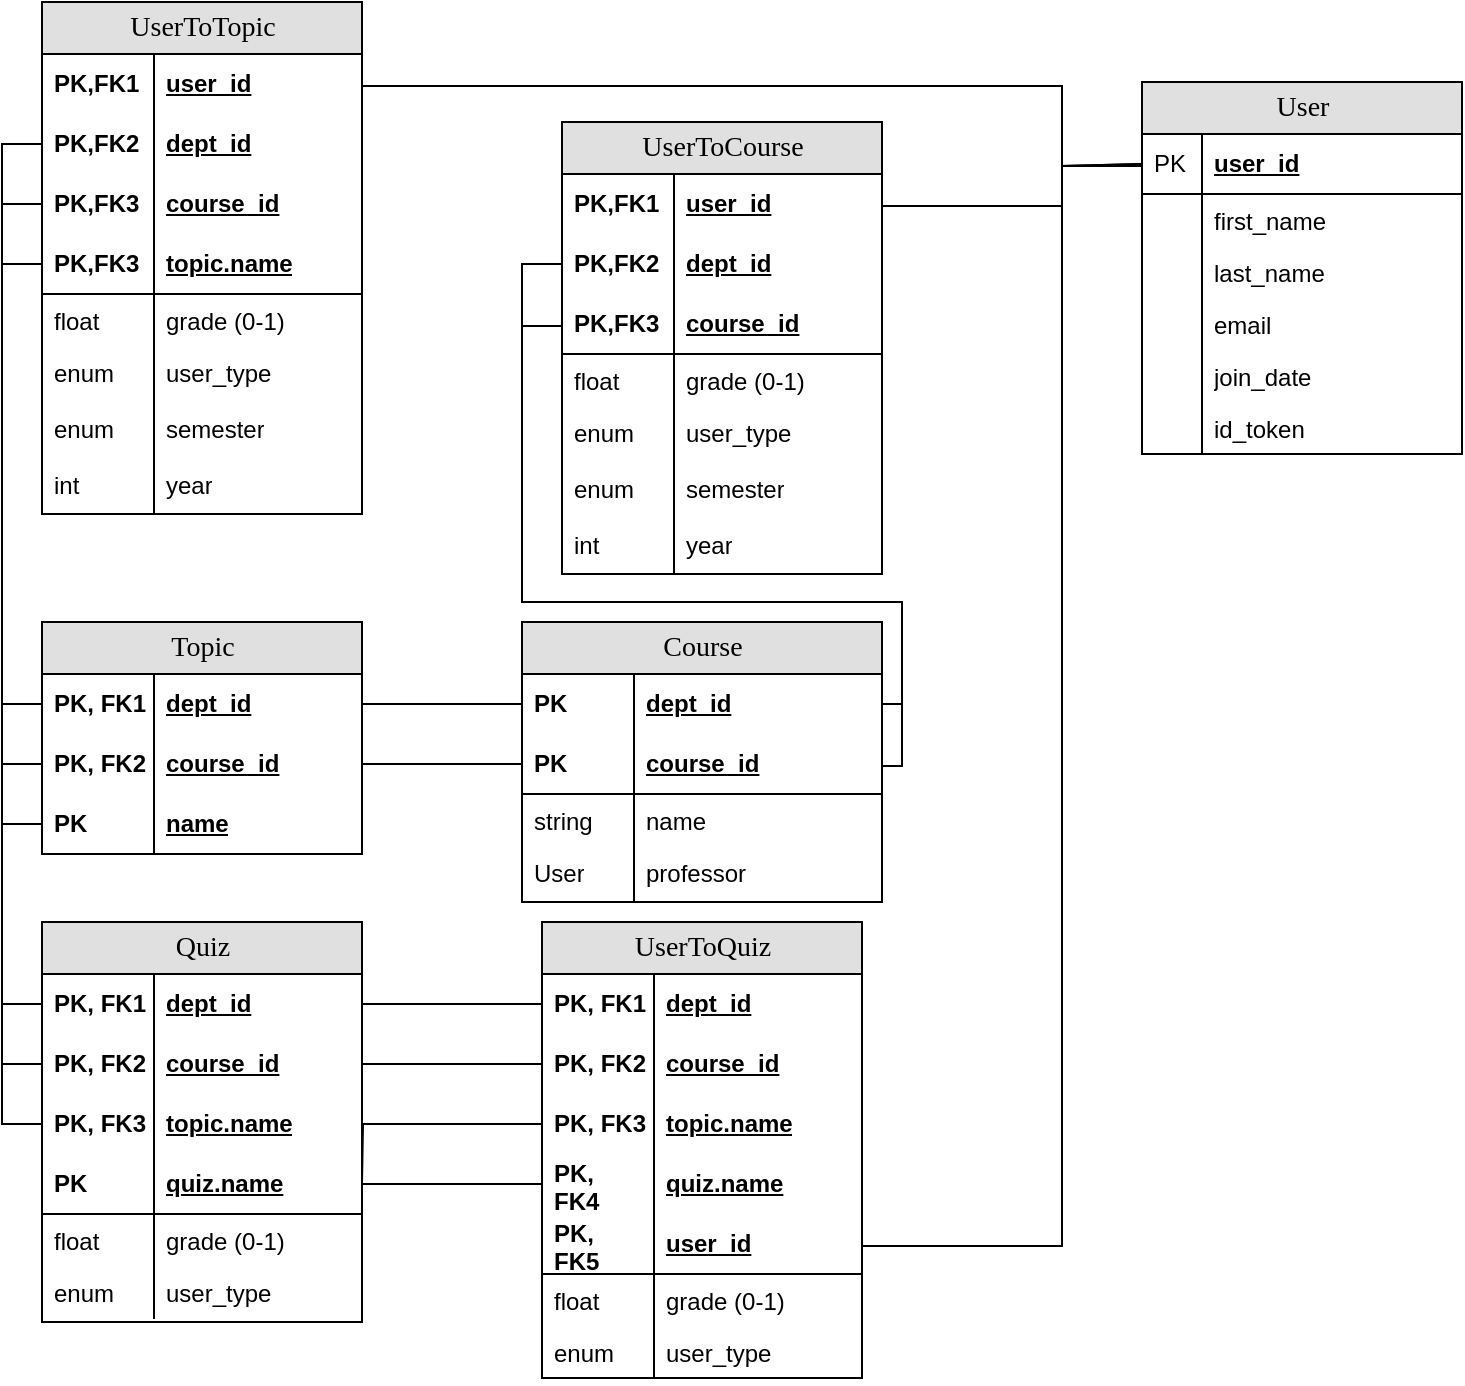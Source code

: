 <mxfile version="12.2.0" type="google" pages="1"><diagram name="Page-1" id="e56a1550-8fbb-45ad-956c-1786394a9013"><mxGraphModel dx="946" dy="503" grid="1" gridSize="10" guides="1" tooltips="1" connect="1" arrows="1" fold="1" page="1" pageScale="1" pageWidth="1100" pageHeight="850" background="#ffffff" math="0" shadow="0"><root><mxCell id="0"/><mxCell id="1" parent="0"/><mxCell id="rG84xq1Ja3785efRTbq8-21" value="UserToCourse" style="swimlane;html=1;fontStyle=0;childLayout=stackLayout;horizontal=1;startSize=26;fillColor=#e0e0e0;horizontalStack=0;resizeParent=1;resizeLast=0;collapsible=1;marginBottom=0;swimlaneFillColor=#ffffff;align=center;rounded=0;shadow=0;comic=0;labelBackgroundColor=none;strokeColor=#000000;strokeWidth=1;fontFamily=Verdana;fontSize=14;fontColor=#000000;" parent="1" vertex="1"><mxGeometry x="590" y="170" width="160" height="226" as="geometry"/></mxCell><mxCell id="rG84xq1Ja3785efRTbq8-22" value="user_id" style="shape=partialRectangle;top=0;left=0;right=0;bottom=0;html=1;align=left;verticalAlign=middle;fillColor=none;spacingLeft=60;spacingRight=4;whiteSpace=wrap;overflow=hidden;rotatable=0;points=[[0,0.5],[1,0.5]];portConstraint=eastwest;dropTarget=0;fontStyle=5;" parent="rG84xq1Ja3785efRTbq8-21" vertex="1"><mxGeometry y="26" width="160" height="30" as="geometry"/></mxCell><mxCell id="rG84xq1Ja3785efRTbq8-23" value="PK,FK1" style="shape=partialRectangle;fontStyle=1;top=0;left=0;bottom=0;html=1;fillColor=none;align=left;verticalAlign=middle;spacingLeft=4;spacingRight=4;whiteSpace=wrap;overflow=hidden;rotatable=0;points=[];portConstraint=eastwest;part=1;" parent="rG84xq1Ja3785efRTbq8-22" vertex="1" connectable="0"><mxGeometry width="56" height="30" as="geometry"/></mxCell><mxCell id="rG84xq1Ja3785efRTbq8-24" value="dept_id" style="shape=partialRectangle;top=0;left=0;right=0;bottom=0;html=1;align=left;verticalAlign=middle;fillColor=none;spacingLeft=60;spacingRight=4;whiteSpace=wrap;overflow=hidden;rotatable=0;points=[[0,0.5],[1,0.5]];portConstraint=eastwest;dropTarget=0;fontStyle=5;" parent="rG84xq1Ja3785efRTbq8-21" vertex="1"><mxGeometry y="56" width="160" height="30" as="geometry"/></mxCell><mxCell id="rG84xq1Ja3785efRTbq8-25" value="PK,FK2" style="shape=partialRectangle;fontStyle=1;top=0;left=0;bottom=0;html=1;fillColor=none;align=left;verticalAlign=middle;spacingLeft=4;spacingRight=4;whiteSpace=wrap;overflow=hidden;rotatable=0;points=[];portConstraint=eastwest;part=1;" parent="rG84xq1Ja3785efRTbq8-24" vertex="1" connectable="0"><mxGeometry width="56" height="30" as="geometry"/></mxCell><mxCell id="rG84xq1Ja3785efRTbq8-106" value="course_id" style="shape=partialRectangle;top=0;left=0;right=0;bottom=1;html=1;align=left;verticalAlign=middle;fillColor=none;spacingLeft=60;spacingRight=4;whiteSpace=wrap;overflow=hidden;rotatable=0;points=[[0,0.5],[1,0.5]];portConstraint=eastwest;dropTarget=0;fontStyle=5;" parent="rG84xq1Ja3785efRTbq8-21" vertex="1"><mxGeometry y="86" width="160" height="30" as="geometry"/></mxCell><mxCell id="rG84xq1Ja3785efRTbq8-107" value="PK,FK3" style="shape=partialRectangle;fontStyle=1;top=0;left=0;bottom=0;html=1;fillColor=none;align=left;verticalAlign=middle;spacingLeft=4;spacingRight=4;whiteSpace=wrap;overflow=hidden;rotatable=0;points=[];portConstraint=eastwest;part=1;" parent="rG84xq1Ja3785efRTbq8-106" vertex="1" connectable="0"><mxGeometry width="56" height="30" as="geometry"/></mxCell><mxCell id="rG84xq1Ja3785efRTbq8-26" value="grade (0-1)" style="shape=partialRectangle;top=0;left=0;right=0;bottom=0;html=1;align=left;verticalAlign=top;fillColor=none;spacingLeft=60;spacingRight=4;whiteSpace=wrap;overflow=hidden;rotatable=0;points=[[0,0.5],[1,0.5]];portConstraint=eastwest;dropTarget=0;" parent="rG84xq1Ja3785efRTbq8-21" vertex="1"><mxGeometry y="116" width="160" height="26" as="geometry"/></mxCell><mxCell id="rG84xq1Ja3785efRTbq8-27" value="float" style="shape=partialRectangle;top=0;left=0;bottom=0;html=1;fillColor=none;align=left;verticalAlign=top;spacingLeft=4;spacingRight=4;whiteSpace=wrap;overflow=hidden;rotatable=0;points=[];portConstraint=eastwest;part=1;" parent="rG84xq1Ja3785efRTbq8-26" vertex="1" connectable="0"><mxGeometry width="56" height="26" as="geometry"/></mxCell><mxCell id="rG84xq1Ja3785efRTbq8-70" value="user_type" style="shape=partialRectangle;top=0;left=0;right=0;bottom=0;html=1;align=left;verticalAlign=top;fillColor=none;spacingLeft=60;spacingRight=4;whiteSpace=wrap;overflow=hidden;rotatable=0;points=[[0,0.5],[1,0.5]];portConstraint=eastwest;dropTarget=0;" parent="rG84xq1Ja3785efRTbq8-21" vertex="1"><mxGeometry y="142" width="160" height="28" as="geometry"/></mxCell><mxCell id="rG84xq1Ja3785efRTbq8-71" value="enum" style="shape=partialRectangle;top=0;left=0;bottom=0;html=1;fillColor=none;align=left;verticalAlign=top;spacingLeft=4;spacingRight=4;whiteSpace=wrap;overflow=hidden;rotatable=0;points=[];portConstraint=eastwest;part=1;" parent="rG84xq1Ja3785efRTbq8-70" vertex="1" connectable="0"><mxGeometry width="56" height="28" as="geometry"/></mxCell><mxCell id="rG84xq1Ja3785efRTbq8-116" value="semester" style="shape=partialRectangle;top=0;left=0;right=0;bottom=0;html=1;align=left;verticalAlign=top;fillColor=none;spacingLeft=60;spacingRight=4;whiteSpace=wrap;overflow=hidden;rotatable=0;points=[[0,0.5],[1,0.5]];portConstraint=eastwest;dropTarget=0;" parent="rG84xq1Ja3785efRTbq8-21" vertex="1"><mxGeometry y="170" width="160" height="28" as="geometry"/></mxCell><mxCell id="rG84xq1Ja3785efRTbq8-117" value="enum" style="shape=partialRectangle;top=0;left=0;bottom=0;html=1;fillColor=none;align=left;verticalAlign=top;spacingLeft=4;spacingRight=4;whiteSpace=wrap;overflow=hidden;rotatable=0;points=[];portConstraint=eastwest;part=1;" parent="rG84xq1Ja3785efRTbq8-116" vertex="1" connectable="0"><mxGeometry width="56" height="28" as="geometry"/></mxCell><mxCell id="rG84xq1Ja3785efRTbq8-118" value="year" style="shape=partialRectangle;top=0;left=0;right=0;bottom=0;html=1;align=left;verticalAlign=top;fillColor=none;spacingLeft=60;spacingRight=4;whiteSpace=wrap;overflow=hidden;rotatable=0;points=[[0,0.5],[1,0.5]];portConstraint=eastwest;dropTarget=0;" parent="rG84xq1Ja3785efRTbq8-21" vertex="1"><mxGeometry y="198" width="160" height="28" as="geometry"/></mxCell><mxCell id="rG84xq1Ja3785efRTbq8-119" value="int" style="shape=partialRectangle;top=0;left=0;bottom=0;html=1;fillColor=none;align=left;verticalAlign=top;spacingLeft=4;spacingRight=4;whiteSpace=wrap;overflow=hidden;rotatable=0;points=[];portConstraint=eastwest;part=1;" parent="rG84xq1Ja3785efRTbq8-118" vertex="1" connectable="0"><mxGeometry width="56" height="28" as="geometry"/></mxCell><mxCell id="rG84xq1Ja3785efRTbq8-73" value="User" style="swimlane;html=1;fontStyle=0;childLayout=stackLayout;horizontal=1;startSize=26;fillColor=#e0e0e0;horizontalStack=0;resizeParent=1;resizeLast=0;collapsible=1;marginBottom=0;swimlaneFillColor=#ffffff;align=center;rounded=0;shadow=0;comic=0;labelBackgroundColor=none;strokeColor=#000000;strokeWidth=1;fontFamily=Verdana;fontSize=14;fontColor=#000000;" parent="1" vertex="1"><mxGeometry x="880" y="150" width="160" height="186" as="geometry"/></mxCell><mxCell id="rG84xq1Ja3785efRTbq8-74" value="user_id" style="shape=partialRectangle;top=0;left=0;right=0;bottom=1;html=1;align=left;verticalAlign=middle;fillColor=none;spacingLeft=34;spacingRight=4;whiteSpace=wrap;overflow=hidden;rotatable=0;points=[[0,0.5],[1,0.5]];portConstraint=eastwest;dropTarget=0;fontStyle=5;" parent="rG84xq1Ja3785efRTbq8-73" vertex="1"><mxGeometry y="26" width="160" height="30" as="geometry"/></mxCell><mxCell id="rG84xq1Ja3785efRTbq8-75" value="PK" style="shape=partialRectangle;top=0;left=0;bottom=0;html=1;fillColor=none;align=left;verticalAlign=middle;spacingLeft=4;spacingRight=4;whiteSpace=wrap;overflow=hidden;rotatable=0;points=[];portConstraint=eastwest;part=1;" parent="rG84xq1Ja3785efRTbq8-74" vertex="1" connectable="0"><mxGeometry width="30" height="30" as="geometry"/></mxCell><mxCell id="rG84xq1Ja3785efRTbq8-76" value="first_name" style="shape=partialRectangle;top=0;left=0;right=0;bottom=0;html=1;align=left;verticalAlign=top;fillColor=none;spacingLeft=34;spacingRight=4;whiteSpace=wrap;overflow=hidden;rotatable=0;points=[[0,0.5],[1,0.5]];portConstraint=eastwest;dropTarget=0;" parent="rG84xq1Ja3785efRTbq8-73" vertex="1"><mxGeometry y="56" width="160" height="26" as="geometry"/></mxCell><mxCell id="rG84xq1Ja3785efRTbq8-77" value="" style="shape=partialRectangle;top=0;left=0;bottom=0;html=1;fillColor=none;align=left;verticalAlign=top;spacingLeft=4;spacingRight=4;whiteSpace=wrap;overflow=hidden;rotatable=0;points=[];portConstraint=eastwest;part=1;" parent="rG84xq1Ja3785efRTbq8-76" vertex="1" connectable="0"><mxGeometry width="30" height="26" as="geometry"/></mxCell><mxCell id="rG84xq1Ja3785efRTbq8-78" value="last_name" style="shape=partialRectangle;top=0;left=0;right=0;bottom=0;html=1;align=left;verticalAlign=top;fillColor=none;spacingLeft=34;spacingRight=4;whiteSpace=wrap;overflow=hidden;rotatable=0;points=[[0,0.5],[1,0.5]];portConstraint=eastwest;dropTarget=0;" parent="rG84xq1Ja3785efRTbq8-73" vertex="1"><mxGeometry y="82" width="160" height="26" as="geometry"/></mxCell><mxCell id="rG84xq1Ja3785efRTbq8-79" value="" style="shape=partialRectangle;top=0;left=0;bottom=0;html=1;fillColor=none;align=left;verticalAlign=top;spacingLeft=4;spacingRight=4;whiteSpace=wrap;overflow=hidden;rotatable=0;points=[];portConstraint=eastwest;part=1;" parent="rG84xq1Ja3785efRTbq8-78" vertex="1" connectable="0"><mxGeometry width="30" height="26" as="geometry"/></mxCell><mxCell id="rG84xq1Ja3785efRTbq8-80" value="email" style="shape=partialRectangle;top=0;left=0;right=0;bottom=0;html=1;align=left;verticalAlign=top;fillColor=none;spacingLeft=34;spacingRight=4;whiteSpace=wrap;overflow=hidden;rotatable=0;points=[[0,0.5],[1,0.5]];portConstraint=eastwest;dropTarget=0;" parent="rG84xq1Ja3785efRTbq8-73" vertex="1"><mxGeometry y="108" width="160" height="26" as="geometry"/></mxCell><mxCell id="rG84xq1Ja3785efRTbq8-81" value="" style="shape=partialRectangle;top=0;left=0;bottom=0;html=1;fillColor=none;align=left;verticalAlign=top;spacingLeft=4;spacingRight=4;whiteSpace=wrap;overflow=hidden;rotatable=0;points=[];portConstraint=eastwest;part=1;" parent="rG84xq1Ja3785efRTbq8-80" vertex="1" connectable="0"><mxGeometry width="30" height="26" as="geometry"/></mxCell><mxCell id="rG84xq1Ja3785efRTbq8-84" value="join_date&lt;br&gt;" style="shape=partialRectangle;top=0;left=0;right=0;bottom=0;html=1;align=left;verticalAlign=top;fillColor=none;spacingLeft=34;spacingRight=4;whiteSpace=wrap;overflow=hidden;rotatable=0;points=[[0,0.5],[1,0.5]];portConstraint=eastwest;dropTarget=0;" parent="rG84xq1Ja3785efRTbq8-73" vertex="1"><mxGeometry y="134" width="160" height="26" as="geometry"/></mxCell><mxCell id="rG84xq1Ja3785efRTbq8-85" value="" style="shape=partialRectangle;top=0;left=0;bottom=0;html=1;fillColor=none;align=left;verticalAlign=top;spacingLeft=4;spacingRight=4;whiteSpace=wrap;overflow=hidden;rotatable=0;points=[];portConstraint=eastwest;part=1;" parent="rG84xq1Ja3785efRTbq8-84" vertex="1" connectable="0"><mxGeometry width="30" height="26" as="geometry"/></mxCell><mxCell id="rG84xq1Ja3785efRTbq8-87" value="id_token" style="shape=partialRectangle;top=0;left=0;right=0;bottom=0;html=1;align=left;verticalAlign=top;fillColor=none;spacingLeft=34;spacingRight=4;whiteSpace=wrap;overflow=hidden;rotatable=0;points=[[0,0.5],[1,0.5]];portConstraint=eastwest;dropTarget=0;" parent="rG84xq1Ja3785efRTbq8-73" vertex="1"><mxGeometry y="160" width="160" height="26" as="geometry"/></mxCell><mxCell id="rG84xq1Ja3785efRTbq8-88" value="" style="shape=partialRectangle;top=0;left=0;bottom=0;html=1;fillColor=none;align=left;verticalAlign=top;spacingLeft=4;spacingRight=4;whiteSpace=wrap;overflow=hidden;rotatable=0;points=[];portConstraint=eastwest;part=1;" parent="rG84xq1Ja3785efRTbq8-87" vertex="1" connectable="0"><mxGeometry width="30" height="26" as="geometry"/></mxCell><mxCell id="rG84xq1Ja3785efRTbq8-89" style="edgeStyle=orthogonalEdgeStyle;rounded=0;orthogonalLoop=1;jettySize=auto;html=1;exitX=0;exitY=0.5;exitDx=0;exitDy=0;entryX=1;entryY=0.5;entryDx=0;entryDy=0;endArrow=none;endFill=0;" parent="1" source="rG84xq1Ja3785efRTbq8-74" target="rG84xq1Ja3785efRTbq8-22" edge="1"><mxGeometry relative="1" as="geometry"><Array as="points"><mxPoint x="840" y="192"/><mxPoint x="840" y="212"/></Array></mxGeometry></mxCell><mxCell id="rG84xq1Ja3785efRTbq8-97" value="Course" style="swimlane;html=1;fontStyle=0;childLayout=stackLayout;horizontal=1;startSize=26;fillColor=#e0e0e0;horizontalStack=0;resizeParent=1;resizeLast=0;collapsible=1;marginBottom=0;swimlaneFillColor=#ffffff;align=center;rounded=0;shadow=0;comic=0;labelBackgroundColor=none;strokeColor=#000000;strokeWidth=1;fontFamily=Verdana;fontSize=14;fontColor=#000000;" parent="1" vertex="1"><mxGeometry x="570" y="420" width="180" height="140" as="geometry"/></mxCell><mxCell id="rG84xq1Ja3785efRTbq8-98" value="dept_id" style="shape=partialRectangle;top=0;left=0;right=0;bottom=0;html=1;align=left;verticalAlign=middle;fillColor=none;spacingLeft=60;spacingRight=4;whiteSpace=wrap;overflow=hidden;rotatable=0;points=[[0,0.5],[1,0.5]];portConstraint=eastwest;dropTarget=0;fontStyle=5;" parent="rG84xq1Ja3785efRTbq8-97" vertex="1"><mxGeometry y="26" width="180" height="30" as="geometry"/></mxCell><mxCell id="rG84xq1Ja3785efRTbq8-99" value="PK" style="shape=partialRectangle;fontStyle=1;top=0;left=0;bottom=0;html=1;fillColor=none;align=left;verticalAlign=middle;spacingLeft=4;spacingRight=4;whiteSpace=wrap;overflow=hidden;rotatable=0;points=[];portConstraint=eastwest;part=1;" parent="rG84xq1Ja3785efRTbq8-98" vertex="1" connectable="0"><mxGeometry width="56" height="30" as="geometry"/></mxCell><mxCell id="rG84xq1Ja3785efRTbq8-100" value="course_id" style="shape=partialRectangle;top=0;left=0;right=0;bottom=1;html=1;align=left;verticalAlign=middle;fillColor=none;spacingLeft=60;spacingRight=4;whiteSpace=wrap;overflow=hidden;rotatable=0;points=[[0,0.5],[1,0.5]];portConstraint=eastwest;dropTarget=0;fontStyle=5;" parent="rG84xq1Ja3785efRTbq8-97" vertex="1"><mxGeometry y="56" width="180" height="30" as="geometry"/></mxCell><mxCell id="rG84xq1Ja3785efRTbq8-101" value="PK" style="shape=partialRectangle;fontStyle=1;top=0;left=0;bottom=0;html=1;fillColor=none;align=left;verticalAlign=middle;spacingLeft=4;spacingRight=4;whiteSpace=wrap;overflow=hidden;rotatable=0;points=[];portConstraint=eastwest;part=1;" parent="rG84xq1Ja3785efRTbq8-100" vertex="1" connectable="0"><mxGeometry width="56" height="30" as="geometry"/></mxCell><mxCell id="rG84xq1Ja3785efRTbq8-102" value="name" style="shape=partialRectangle;top=0;left=0;right=0;bottom=0;html=1;align=left;verticalAlign=top;fillColor=none;spacingLeft=60;spacingRight=4;whiteSpace=wrap;overflow=hidden;rotatable=0;points=[[0,0.5],[1,0.5]];portConstraint=eastwest;dropTarget=0;" parent="rG84xq1Ja3785efRTbq8-97" vertex="1"><mxGeometry y="86" width="180" height="26" as="geometry"/></mxCell><mxCell id="rG84xq1Ja3785efRTbq8-103" value="string" style="shape=partialRectangle;top=0;left=0;bottom=0;html=1;fillColor=none;align=left;verticalAlign=top;spacingLeft=4;spacingRight=4;whiteSpace=wrap;overflow=hidden;rotatable=0;points=[];portConstraint=eastwest;part=1;" parent="rG84xq1Ja3785efRTbq8-102" vertex="1" connectable="0"><mxGeometry width="56" height="26" as="geometry"/></mxCell><mxCell id="rG84xq1Ja3785efRTbq8-104" value="professor" style="shape=partialRectangle;top=0;left=0;right=0;bottom=0;html=1;align=left;verticalAlign=top;fillColor=none;spacingLeft=60;spacingRight=4;whiteSpace=wrap;overflow=hidden;rotatable=0;points=[[0,0.5],[1,0.5]];portConstraint=eastwest;dropTarget=0;" parent="rG84xq1Ja3785efRTbq8-97" vertex="1"><mxGeometry y="112" width="180" height="28" as="geometry"/></mxCell><mxCell id="rG84xq1Ja3785efRTbq8-105" value="User" style="shape=partialRectangle;top=0;left=0;bottom=0;html=1;fillColor=none;align=left;verticalAlign=top;spacingLeft=4;spacingRight=4;whiteSpace=wrap;overflow=hidden;rotatable=0;points=[];portConstraint=eastwest;part=1;" parent="rG84xq1Ja3785efRTbq8-104" vertex="1" connectable="0"><mxGeometry width="56" height="28" as="geometry"/></mxCell><mxCell id="rG84xq1Ja3785efRTbq8-111" style="edgeStyle=orthogonalEdgeStyle;rounded=0;orthogonalLoop=1;jettySize=auto;html=1;exitX=1;exitY=0.5;exitDx=0;exitDy=0;entryX=0;entryY=0.5;entryDx=0;entryDy=0;endArrow=none;endFill=0;" parent="1" source="rG84xq1Ja3785efRTbq8-98" target="rG84xq1Ja3785efRTbq8-24" edge="1"><mxGeometry relative="1" as="geometry"><Array as="points"><mxPoint x="760" y="461"/><mxPoint x="760" y="410"/><mxPoint x="570" y="410"/><mxPoint x="570" y="241"/></Array></mxGeometry></mxCell><mxCell id="rG84xq1Ja3785efRTbq8-112" style="edgeStyle=orthogonalEdgeStyle;rounded=0;orthogonalLoop=1;jettySize=auto;html=1;exitX=1;exitY=0.5;exitDx=0;exitDy=0;entryX=0;entryY=0.5;entryDx=0;entryDy=0;endArrow=none;endFill=0;" parent="1" source="rG84xq1Ja3785efRTbq8-100" target="rG84xq1Ja3785efRTbq8-106" edge="1"><mxGeometry relative="1" as="geometry"><Array as="points"><mxPoint x="760" y="492"/><mxPoint x="760" y="410"/><mxPoint x="570" y="410"/><mxPoint x="570" y="272"/></Array></mxGeometry></mxCell><mxCell id="rG84xq1Ja3785efRTbq8-122" value="Topic" style="swimlane;html=1;fontStyle=0;childLayout=stackLayout;horizontal=1;startSize=26;fillColor=#e0e0e0;horizontalStack=0;resizeParent=1;resizeLast=0;collapsible=1;marginBottom=0;swimlaneFillColor=#ffffff;align=center;rounded=0;shadow=0;comic=0;labelBackgroundColor=none;strokeColor=#000000;strokeWidth=1;fontFamily=Verdana;fontSize=14;fontColor=#000000;" parent="1" vertex="1"><mxGeometry x="330" y="420" width="160" height="116" as="geometry"/></mxCell><mxCell id="rG84xq1Ja3785efRTbq8-132" value="dept_id" style="shape=partialRectangle;top=0;left=0;right=0;bottom=0;html=1;align=left;verticalAlign=middle;fillColor=none;spacingLeft=60;spacingRight=4;whiteSpace=wrap;overflow=hidden;rotatable=0;points=[[0,0.5],[1,0.5]];portConstraint=eastwest;dropTarget=0;fontStyle=5;" parent="rG84xq1Ja3785efRTbq8-122" vertex="1"><mxGeometry y="26" width="160" height="30" as="geometry"/></mxCell><mxCell id="rG84xq1Ja3785efRTbq8-133" value="PK, FK1" style="shape=partialRectangle;fontStyle=1;top=0;left=0;bottom=0;html=1;fillColor=none;align=left;verticalAlign=middle;spacingLeft=4;spacingRight=4;whiteSpace=wrap;overflow=hidden;rotatable=0;points=[];portConstraint=eastwest;part=1;" parent="rG84xq1Ja3785efRTbq8-132" vertex="1" connectable="0"><mxGeometry width="56" height="30" as="geometry"/></mxCell><mxCell id="rG84xq1Ja3785efRTbq8-123" value="course_id" style="shape=partialRectangle;top=0;left=0;right=0;bottom=0;html=1;align=left;verticalAlign=middle;fillColor=none;spacingLeft=60;spacingRight=4;whiteSpace=wrap;overflow=hidden;rotatable=0;points=[[0,0.5],[1,0.5]];portConstraint=eastwest;dropTarget=0;fontStyle=5;" parent="rG84xq1Ja3785efRTbq8-122" vertex="1"><mxGeometry y="56" width="160" height="30" as="geometry"/></mxCell><mxCell id="rG84xq1Ja3785efRTbq8-124" value="PK, FK2" style="shape=partialRectangle;fontStyle=1;top=0;left=0;bottom=0;html=1;fillColor=none;align=left;verticalAlign=middle;spacingLeft=4;spacingRight=4;whiteSpace=wrap;overflow=hidden;rotatable=0;points=[];portConstraint=eastwest;part=1;" parent="rG84xq1Ja3785efRTbq8-123" vertex="1" connectable="0"><mxGeometry width="56" height="30" as="geometry"/></mxCell><mxCell id="rG84xq1Ja3785efRTbq8-125" value="name" style="shape=partialRectangle;top=0;left=0;right=0;bottom=1;html=1;align=left;verticalAlign=middle;fillColor=none;spacingLeft=60;spacingRight=4;whiteSpace=wrap;overflow=hidden;rotatable=0;points=[[0,0.5],[1,0.5]];portConstraint=eastwest;dropTarget=0;fontStyle=5;" parent="rG84xq1Ja3785efRTbq8-122" vertex="1"><mxGeometry y="86" width="160" height="30" as="geometry"/></mxCell><mxCell id="rG84xq1Ja3785efRTbq8-126" value="PK" style="shape=partialRectangle;fontStyle=1;top=0;left=0;bottom=0;html=1;fillColor=none;align=left;verticalAlign=middle;spacingLeft=4;spacingRight=4;whiteSpace=wrap;overflow=hidden;rotatable=0;points=[];portConstraint=eastwest;part=1;" parent="rG84xq1Ja3785efRTbq8-125" vertex="1" connectable="0"><mxGeometry width="56" height="30" as="geometry"/></mxCell><mxCell id="rG84xq1Ja3785efRTbq8-131" style="edgeStyle=orthogonalEdgeStyle;rounded=0;orthogonalLoop=1;jettySize=auto;html=1;entryX=0;entryY=0.5;entryDx=0;entryDy=0;endArrow=none;endFill=0;" parent="1" source="rG84xq1Ja3785efRTbq8-123" target="rG84xq1Ja3785efRTbq8-100" edge="1"><mxGeometry relative="1" as="geometry"/></mxCell><mxCell id="rG84xq1Ja3785efRTbq8-134" style="edgeStyle=orthogonalEdgeStyle;rounded=0;orthogonalLoop=1;jettySize=auto;html=1;entryX=0;entryY=0.5;entryDx=0;entryDy=0;endArrow=none;endFill=0;" parent="1" source="rG84xq1Ja3785efRTbq8-132" target="rG84xq1Ja3785efRTbq8-98" edge="1"><mxGeometry relative="1" as="geometry"/></mxCell><mxCell id="rG84xq1Ja3785efRTbq8-135" value="UserToTopic" style="swimlane;html=1;fontStyle=0;childLayout=stackLayout;horizontal=1;startSize=26;fillColor=#e0e0e0;horizontalStack=0;resizeParent=1;resizeLast=0;collapsible=1;marginBottom=0;swimlaneFillColor=#ffffff;align=center;rounded=0;shadow=0;comic=0;labelBackgroundColor=none;strokeColor=#000000;strokeWidth=1;fontFamily=Verdana;fontSize=14;fontColor=#000000;" parent="1" vertex="1"><mxGeometry x="330" y="110" width="160" height="256" as="geometry"/></mxCell><mxCell id="rG84xq1Ja3785efRTbq8-136" value="user_id" style="shape=partialRectangle;top=0;left=0;right=0;bottom=0;html=1;align=left;verticalAlign=middle;fillColor=none;spacingLeft=60;spacingRight=4;whiteSpace=wrap;overflow=hidden;rotatable=0;points=[[0,0.5],[1,0.5]];portConstraint=eastwest;dropTarget=0;fontStyle=5;" parent="rG84xq1Ja3785efRTbq8-135" vertex="1"><mxGeometry y="26" width="160" height="30" as="geometry"/></mxCell><mxCell id="rG84xq1Ja3785efRTbq8-137" value="PK,FK1" style="shape=partialRectangle;fontStyle=1;top=0;left=0;bottom=0;html=1;fillColor=none;align=left;verticalAlign=middle;spacingLeft=4;spacingRight=4;whiteSpace=wrap;overflow=hidden;rotatable=0;points=[];portConstraint=eastwest;part=1;" parent="rG84xq1Ja3785efRTbq8-136" vertex="1" connectable="0"><mxGeometry width="56" height="30" as="geometry"/></mxCell><mxCell id="rG84xq1Ja3785efRTbq8-138" value="dept_id" style="shape=partialRectangle;top=0;left=0;right=0;bottom=0;html=1;align=left;verticalAlign=middle;fillColor=none;spacingLeft=60;spacingRight=4;whiteSpace=wrap;overflow=hidden;rotatable=0;points=[[0,0.5],[1,0.5]];portConstraint=eastwest;dropTarget=0;fontStyle=5;" parent="rG84xq1Ja3785efRTbq8-135" vertex="1"><mxGeometry y="56" width="160" height="30" as="geometry"/></mxCell><mxCell id="rG84xq1Ja3785efRTbq8-139" value="PK,FK2" style="shape=partialRectangle;fontStyle=1;top=0;left=0;bottom=0;html=1;fillColor=none;align=left;verticalAlign=middle;spacingLeft=4;spacingRight=4;whiteSpace=wrap;overflow=hidden;rotatable=0;points=[];portConstraint=eastwest;part=1;" parent="rG84xq1Ja3785efRTbq8-138" vertex="1" connectable="0"><mxGeometry width="56" height="30" as="geometry"/></mxCell><mxCell id="rG84xq1Ja3785efRTbq8-140" value="course_id" style="shape=partialRectangle;top=0;left=0;right=0;bottom=0;html=1;align=left;verticalAlign=middle;fillColor=none;spacingLeft=60;spacingRight=4;whiteSpace=wrap;overflow=hidden;rotatable=0;points=[[0,0.5],[1,0.5]];portConstraint=eastwest;dropTarget=0;fontStyle=5;" parent="rG84xq1Ja3785efRTbq8-135" vertex="1"><mxGeometry y="86" width="160" height="30" as="geometry"/></mxCell><mxCell id="rG84xq1Ja3785efRTbq8-141" value="PK,FK3" style="shape=partialRectangle;fontStyle=1;top=0;left=0;bottom=0;html=1;fillColor=none;align=left;verticalAlign=middle;spacingLeft=4;spacingRight=4;whiteSpace=wrap;overflow=hidden;rotatable=0;points=[];portConstraint=eastwest;part=1;" parent="rG84xq1Ja3785efRTbq8-140" vertex="1" connectable="0"><mxGeometry width="56" height="30" as="geometry"/></mxCell><mxCell id="rG84xq1Ja3785efRTbq8-170" value="topic.name" style="shape=partialRectangle;top=0;left=0;right=0;bottom=1;html=1;align=left;verticalAlign=middle;fillColor=none;spacingLeft=60;spacingRight=4;whiteSpace=wrap;overflow=hidden;rotatable=0;points=[[0,0.5],[1,0.5]];portConstraint=eastwest;dropTarget=0;fontStyle=5;" parent="rG84xq1Ja3785efRTbq8-135" vertex="1"><mxGeometry y="116" width="160" height="30" as="geometry"/></mxCell><mxCell id="rG84xq1Ja3785efRTbq8-171" value="PK,FK3" style="shape=partialRectangle;fontStyle=1;top=0;left=0;bottom=0;html=1;fillColor=none;align=left;verticalAlign=middle;spacingLeft=4;spacingRight=4;whiteSpace=wrap;overflow=hidden;rotatable=0;points=[];portConstraint=eastwest;part=1;" parent="rG84xq1Ja3785efRTbq8-170" vertex="1" connectable="0"><mxGeometry width="56" height="30" as="geometry"/></mxCell><mxCell id="rG84xq1Ja3785efRTbq8-142" value="grade (0-1)" style="shape=partialRectangle;top=0;left=0;right=0;bottom=0;html=1;align=left;verticalAlign=top;fillColor=none;spacingLeft=60;spacingRight=4;whiteSpace=wrap;overflow=hidden;rotatable=0;points=[[0,0.5],[1,0.5]];portConstraint=eastwest;dropTarget=0;" parent="rG84xq1Ja3785efRTbq8-135" vertex="1"><mxGeometry y="146" width="160" height="26" as="geometry"/></mxCell><mxCell id="rG84xq1Ja3785efRTbq8-143" value="float" style="shape=partialRectangle;top=0;left=0;bottom=0;html=1;fillColor=none;align=left;verticalAlign=top;spacingLeft=4;spacingRight=4;whiteSpace=wrap;overflow=hidden;rotatable=0;points=[];portConstraint=eastwest;part=1;" parent="rG84xq1Ja3785efRTbq8-142" vertex="1" connectable="0"><mxGeometry width="56" height="26" as="geometry"/></mxCell><mxCell id="rG84xq1Ja3785efRTbq8-144" value="user_type" style="shape=partialRectangle;top=0;left=0;right=0;bottom=0;html=1;align=left;verticalAlign=top;fillColor=none;spacingLeft=60;spacingRight=4;whiteSpace=wrap;overflow=hidden;rotatable=0;points=[[0,0.5],[1,0.5]];portConstraint=eastwest;dropTarget=0;" parent="rG84xq1Ja3785efRTbq8-135" vertex="1"><mxGeometry y="172" width="160" height="28" as="geometry"/></mxCell><mxCell id="rG84xq1Ja3785efRTbq8-145" value="enum" style="shape=partialRectangle;top=0;left=0;bottom=0;html=1;fillColor=none;align=left;verticalAlign=top;spacingLeft=4;spacingRight=4;whiteSpace=wrap;overflow=hidden;rotatable=0;points=[];portConstraint=eastwest;part=1;" parent="rG84xq1Ja3785efRTbq8-144" vertex="1" connectable="0"><mxGeometry width="56" height="28" as="geometry"/></mxCell><mxCell id="rG84xq1Ja3785efRTbq8-146" value="semester" style="shape=partialRectangle;top=0;left=0;right=0;bottom=0;html=1;align=left;verticalAlign=top;fillColor=none;spacingLeft=60;spacingRight=4;whiteSpace=wrap;overflow=hidden;rotatable=0;points=[[0,0.5],[1,0.5]];portConstraint=eastwest;dropTarget=0;" parent="rG84xq1Ja3785efRTbq8-135" vertex="1"><mxGeometry y="200" width="160" height="28" as="geometry"/></mxCell><mxCell id="rG84xq1Ja3785efRTbq8-147" value="enum" style="shape=partialRectangle;top=0;left=0;bottom=0;html=1;fillColor=none;align=left;verticalAlign=top;spacingLeft=4;spacingRight=4;whiteSpace=wrap;overflow=hidden;rotatable=0;points=[];portConstraint=eastwest;part=1;" parent="rG84xq1Ja3785efRTbq8-146" vertex="1" connectable="0"><mxGeometry width="56" height="28" as="geometry"/></mxCell><mxCell id="rG84xq1Ja3785efRTbq8-148" value="year" style="shape=partialRectangle;top=0;left=0;right=0;bottom=0;html=1;align=left;verticalAlign=top;fillColor=none;spacingLeft=60;spacingRight=4;whiteSpace=wrap;overflow=hidden;rotatable=0;points=[[0,0.5],[1,0.5]];portConstraint=eastwest;dropTarget=0;" parent="rG84xq1Ja3785efRTbq8-135" vertex="1"><mxGeometry y="228" width="160" height="28" as="geometry"/></mxCell><mxCell id="rG84xq1Ja3785efRTbq8-149" value="int" style="shape=partialRectangle;top=0;left=0;bottom=0;html=1;fillColor=none;align=left;verticalAlign=top;spacingLeft=4;spacingRight=4;whiteSpace=wrap;overflow=hidden;rotatable=0;points=[];portConstraint=eastwest;part=1;" parent="rG84xq1Ja3785efRTbq8-148" vertex="1" connectable="0"><mxGeometry width="56" height="28" as="geometry"/></mxCell><mxCell id="rG84xq1Ja3785efRTbq8-151" style="edgeStyle=orthogonalEdgeStyle;rounded=0;orthogonalLoop=1;jettySize=auto;html=1;exitX=0;exitY=0.5;exitDx=0;exitDy=0;entryX=1;entryY=0.5;entryDx=0;entryDy=0;endArrow=none;endFill=0;" parent="1" source="rG84xq1Ja3785efRTbq8-74" target="rG84xq1Ja3785efRTbq8-136" edge="1"><mxGeometry relative="1" as="geometry"><Array as="points"><mxPoint x="840" y="192"/><mxPoint x="840" y="152"/></Array></mxGeometry></mxCell><mxCell id="rG84xq1Ja3785efRTbq8-168" style="edgeStyle=orthogonalEdgeStyle;rounded=0;orthogonalLoop=1;jettySize=auto;html=1;entryX=0;entryY=0.5;entryDx=0;entryDy=0;endArrow=none;endFill=0;" parent="1" source="rG84xq1Ja3785efRTbq8-138" target="rG84xq1Ja3785efRTbq8-132" edge="1"><mxGeometry relative="1" as="geometry"/></mxCell><mxCell id="rG84xq1Ja3785efRTbq8-169" style="edgeStyle=orthogonalEdgeStyle;rounded=0;orthogonalLoop=1;jettySize=auto;html=1;exitX=0;exitY=0.5;exitDx=0;exitDy=0;entryX=0;entryY=0.5;entryDx=0;entryDy=0;endArrow=none;endFill=0;" parent="1" source="rG84xq1Ja3785efRTbq8-140" target="rG84xq1Ja3785efRTbq8-123" edge="1"><mxGeometry relative="1" as="geometry"/></mxCell><mxCell id="rG84xq1Ja3785efRTbq8-172" style="edgeStyle=orthogonalEdgeStyle;rounded=0;orthogonalLoop=1;jettySize=auto;html=1;entryX=0;entryY=0.5;entryDx=0;entryDy=0;endArrow=none;endFill=0;" parent="1" source="rG84xq1Ja3785efRTbq8-170" target="rG84xq1Ja3785efRTbq8-125" edge="1"><mxGeometry relative="1" as="geometry"/></mxCell><mxCell id="rG84xq1Ja3785efRTbq8-183" value="Quiz" style="swimlane;html=1;fontStyle=0;childLayout=stackLayout;horizontal=1;startSize=26;fillColor=#e0e0e0;horizontalStack=0;resizeParent=1;resizeLast=0;collapsible=1;marginBottom=0;swimlaneFillColor=#ffffff;align=center;rounded=0;shadow=0;comic=0;labelBackgroundColor=none;strokeColor=#000000;strokeWidth=1;fontFamily=Verdana;fontSize=14;fontColor=#000000;" parent="1" vertex="1"><mxGeometry x="330" y="570" width="160" height="200" as="geometry"/></mxCell><mxCell id="rG84xq1Ja3785efRTbq8-184" value="dept_id" style="shape=partialRectangle;top=0;left=0;right=0;bottom=0;html=1;align=left;verticalAlign=middle;fillColor=none;spacingLeft=60;spacingRight=4;whiteSpace=wrap;overflow=hidden;rotatable=0;points=[[0,0.5],[1,0.5]];portConstraint=eastwest;dropTarget=0;fontStyle=5;" parent="rG84xq1Ja3785efRTbq8-183" vertex="1"><mxGeometry y="26" width="160" height="30" as="geometry"/></mxCell><mxCell id="rG84xq1Ja3785efRTbq8-185" value="PK, FK1" style="shape=partialRectangle;fontStyle=1;top=0;left=0;bottom=0;html=1;fillColor=none;align=left;verticalAlign=middle;spacingLeft=4;spacingRight=4;whiteSpace=wrap;overflow=hidden;rotatable=0;points=[];portConstraint=eastwest;part=1;" parent="rG84xq1Ja3785efRTbq8-184" vertex="1" connectable="0"><mxGeometry width="56" height="30" as="geometry"/></mxCell><mxCell id="rG84xq1Ja3785efRTbq8-186" value="course_id" style="shape=partialRectangle;top=0;left=0;right=0;bottom=0;html=1;align=left;verticalAlign=middle;fillColor=none;spacingLeft=60;spacingRight=4;whiteSpace=wrap;overflow=hidden;rotatable=0;points=[[0,0.5],[1,0.5]];portConstraint=eastwest;dropTarget=0;fontStyle=5;" parent="rG84xq1Ja3785efRTbq8-183" vertex="1"><mxGeometry y="56" width="160" height="30" as="geometry"/></mxCell><mxCell id="rG84xq1Ja3785efRTbq8-187" value="PK, FK2" style="shape=partialRectangle;fontStyle=1;top=0;left=0;bottom=0;html=1;fillColor=none;align=left;verticalAlign=middle;spacingLeft=4;spacingRight=4;whiteSpace=wrap;overflow=hidden;rotatable=0;points=[];portConstraint=eastwest;part=1;" parent="rG84xq1Ja3785efRTbq8-186" vertex="1" connectable="0"><mxGeometry width="56" height="30" as="geometry"/></mxCell><mxCell id="rG84xq1Ja3785efRTbq8-219" value="topic.name" style="shape=partialRectangle;top=0;left=0;right=0;bottom=0;html=1;align=left;verticalAlign=middle;fillColor=none;spacingLeft=60;spacingRight=4;whiteSpace=wrap;overflow=hidden;rotatable=0;points=[[0,0.5],[1,0.5]];portConstraint=eastwest;dropTarget=0;fontStyle=5;" parent="rG84xq1Ja3785efRTbq8-183" vertex="1"><mxGeometry y="86" width="160" height="30" as="geometry"/></mxCell><mxCell id="rG84xq1Ja3785efRTbq8-220" value="PK, FK3" style="shape=partialRectangle;fontStyle=1;top=0;left=0;bottom=0;html=1;fillColor=none;align=left;verticalAlign=middle;spacingLeft=4;spacingRight=4;whiteSpace=wrap;overflow=hidden;rotatable=0;points=[];portConstraint=eastwest;part=1;" parent="rG84xq1Ja3785efRTbq8-219" vertex="1" connectable="0"><mxGeometry width="56" height="30" as="geometry"/></mxCell><mxCell id="rG84xq1Ja3785efRTbq8-194" value="quiz.name" style="shape=partialRectangle;top=0;left=0;right=0;bottom=1;html=1;align=left;verticalAlign=middle;fillColor=none;spacingLeft=60;spacingRight=4;whiteSpace=wrap;overflow=hidden;rotatable=0;points=[[0,0.5],[1,0.5]];portConstraint=eastwest;dropTarget=0;fontStyle=5;" parent="rG84xq1Ja3785efRTbq8-183" vertex="1"><mxGeometry y="116" width="160" height="30" as="geometry"/></mxCell><mxCell id="rG84xq1Ja3785efRTbq8-195" value="PK" style="shape=partialRectangle;fontStyle=1;top=0;left=0;bottom=0;html=1;fillColor=none;align=left;verticalAlign=middle;spacingLeft=4;spacingRight=4;whiteSpace=wrap;overflow=hidden;rotatable=0;points=[];portConstraint=eastwest;part=1;" parent="rG84xq1Ja3785efRTbq8-194" vertex="1" connectable="0"><mxGeometry width="56" height="30" as="geometry"/></mxCell><mxCell id="rG84xq1Ja3785efRTbq8-188" value="grade (0-1)" style="shape=partialRectangle;top=0;left=0;right=0;bottom=0;html=1;align=left;verticalAlign=top;fillColor=none;spacingLeft=60;spacingRight=4;whiteSpace=wrap;overflow=hidden;rotatable=0;points=[[0,0.5],[1,0.5]];portConstraint=eastwest;dropTarget=0;" parent="rG84xq1Ja3785efRTbq8-183" vertex="1"><mxGeometry y="146" width="160" height="26" as="geometry"/></mxCell><mxCell id="rG84xq1Ja3785efRTbq8-189" value="float" style="shape=partialRectangle;top=0;left=0;bottom=0;html=1;fillColor=none;align=left;verticalAlign=top;spacingLeft=4;spacingRight=4;whiteSpace=wrap;overflow=hidden;rotatable=0;points=[];portConstraint=eastwest;part=1;" parent="rG84xq1Ja3785efRTbq8-188" vertex="1" connectable="0"><mxGeometry width="56" height="26" as="geometry"/></mxCell><mxCell id="rG84xq1Ja3785efRTbq8-190" value="user_type" style="shape=partialRectangle;top=0;left=0;right=0;bottom=0;html=1;align=left;verticalAlign=top;fillColor=none;spacingLeft=60;spacingRight=4;whiteSpace=wrap;overflow=hidden;rotatable=0;points=[[0,0.5],[1,0.5]];portConstraint=eastwest;dropTarget=0;" parent="rG84xq1Ja3785efRTbq8-183" vertex="1"><mxGeometry y="172" width="160" height="26" as="geometry"/></mxCell><mxCell id="rG84xq1Ja3785efRTbq8-191" value="enum" style="shape=partialRectangle;top=0;left=0;bottom=0;html=1;fillColor=none;align=left;verticalAlign=top;spacingLeft=4;spacingRight=4;whiteSpace=wrap;overflow=hidden;rotatable=0;points=[];portConstraint=eastwest;part=1;" parent="rG84xq1Ja3785efRTbq8-190" vertex="1" connectable="0"><mxGeometry width="56" height="26" as="geometry"/></mxCell><mxCell id="rG84xq1Ja3785efRTbq8-196" value="UserToQuiz" style="swimlane;html=1;fontStyle=0;childLayout=stackLayout;horizontal=1;startSize=26;fillColor=#e0e0e0;horizontalStack=0;resizeParent=1;resizeLast=0;collapsible=1;marginBottom=0;swimlaneFillColor=#ffffff;align=center;rounded=0;shadow=0;comic=0;labelBackgroundColor=none;strokeColor=#000000;strokeWidth=1;fontFamily=Verdana;fontSize=14;fontColor=#000000;" parent="1" vertex="1"><mxGeometry x="580" y="570" width="160" height="228" as="geometry"/></mxCell><mxCell id="rG84xq1Ja3785efRTbq8-197" value="dept_id" style="shape=partialRectangle;top=0;left=0;right=0;bottom=0;html=1;align=left;verticalAlign=middle;fillColor=none;spacingLeft=60;spacingRight=4;whiteSpace=wrap;overflow=hidden;rotatable=0;points=[[0,0.5],[1,0.5]];portConstraint=eastwest;dropTarget=0;fontStyle=5;" parent="rG84xq1Ja3785efRTbq8-196" vertex="1"><mxGeometry y="26" width="160" height="30" as="geometry"/></mxCell><mxCell id="rG84xq1Ja3785efRTbq8-198" value="PK, FK1" style="shape=partialRectangle;fontStyle=1;top=0;left=0;bottom=0;html=1;fillColor=none;align=left;verticalAlign=middle;spacingLeft=4;spacingRight=4;whiteSpace=wrap;overflow=hidden;rotatable=0;points=[];portConstraint=eastwest;part=1;" parent="rG84xq1Ja3785efRTbq8-197" vertex="1" connectable="0"><mxGeometry width="56" height="30" as="geometry"/></mxCell><mxCell id="rG84xq1Ja3785efRTbq8-199" value="course_id" style="shape=partialRectangle;top=0;left=0;right=0;bottom=0;html=1;align=left;verticalAlign=middle;fillColor=none;spacingLeft=60;spacingRight=4;whiteSpace=wrap;overflow=hidden;rotatable=0;points=[[0,0.5],[1,0.5]];portConstraint=eastwest;dropTarget=0;fontStyle=5;" parent="rG84xq1Ja3785efRTbq8-196" vertex="1"><mxGeometry y="56" width="160" height="30" as="geometry"/></mxCell><mxCell id="rG84xq1Ja3785efRTbq8-200" value="PK, FK2" style="shape=partialRectangle;fontStyle=1;top=0;left=0;bottom=0;html=1;fillColor=none;align=left;verticalAlign=middle;spacingLeft=4;spacingRight=4;whiteSpace=wrap;overflow=hidden;rotatable=0;points=[];portConstraint=eastwest;part=1;" parent="rG84xq1Ja3785efRTbq8-199" vertex="1" connectable="0"><mxGeometry width="56" height="30" as="geometry"/></mxCell><mxCell id="rG84xq1Ja3785efRTbq8-201" value="topic.name" style="shape=partialRectangle;top=0;left=0;right=0;bottom=0;html=1;align=left;verticalAlign=middle;fillColor=none;spacingLeft=60;spacingRight=4;whiteSpace=wrap;overflow=hidden;rotatable=0;points=[[0,0.5],[1,0.5]];portConstraint=eastwest;dropTarget=0;fontStyle=5;" parent="rG84xq1Ja3785efRTbq8-196" vertex="1"><mxGeometry y="86" width="160" height="30" as="geometry"/></mxCell><mxCell id="rG84xq1Ja3785efRTbq8-202" value="PK, FK3" style="shape=partialRectangle;fontStyle=1;top=0;left=0;bottom=0;html=1;fillColor=none;align=left;verticalAlign=middle;spacingLeft=4;spacingRight=4;whiteSpace=wrap;overflow=hidden;rotatable=0;points=[];portConstraint=eastwest;part=1;" parent="rG84xq1Ja3785efRTbq8-201" vertex="1" connectable="0"><mxGeometry width="56" height="30" as="geometry"/></mxCell><mxCell id="rG84xq1Ja3785efRTbq8-203" value="quiz.name" style="shape=partialRectangle;top=0;left=0;right=0;bottom=0;html=1;align=left;verticalAlign=middle;fillColor=none;spacingLeft=60;spacingRight=4;whiteSpace=wrap;overflow=hidden;rotatable=0;points=[[0,0.5],[1,0.5]];portConstraint=eastwest;dropTarget=0;fontStyle=5;" parent="rG84xq1Ja3785efRTbq8-196" vertex="1"><mxGeometry y="116" width="160" height="30" as="geometry"/></mxCell><mxCell id="rG84xq1Ja3785efRTbq8-204" value="PK,&lt;br&gt;FK4" style="shape=partialRectangle;fontStyle=1;top=0;left=0;bottom=0;html=1;fillColor=none;align=left;verticalAlign=middle;spacingLeft=4;spacingRight=4;whiteSpace=wrap;overflow=hidden;rotatable=0;points=[];portConstraint=eastwest;part=1;" parent="rG84xq1Ja3785efRTbq8-203" vertex="1" connectable="0"><mxGeometry width="56" height="30" as="geometry"/></mxCell><mxCell id="rG84xq1Ja3785efRTbq8-210" value="user_id" style="shape=partialRectangle;top=0;left=0;right=0;bottom=1;html=1;align=left;verticalAlign=middle;fillColor=none;spacingLeft=60;spacingRight=4;whiteSpace=wrap;overflow=hidden;rotatable=0;points=[[0,0.5],[1,0.5]];portConstraint=eastwest;dropTarget=0;fontStyle=5;" parent="rG84xq1Ja3785efRTbq8-196" vertex="1"><mxGeometry y="146" width="160" height="30" as="geometry"/></mxCell><mxCell id="rG84xq1Ja3785efRTbq8-211" value="PK,&lt;br&gt;FK5" style="shape=partialRectangle;fontStyle=1;top=0;left=0;bottom=0;html=1;fillColor=none;align=left;verticalAlign=middle;spacingLeft=4;spacingRight=4;whiteSpace=wrap;overflow=hidden;rotatable=0;points=[];portConstraint=eastwest;part=1;" parent="rG84xq1Ja3785efRTbq8-210" vertex="1" connectable="0"><mxGeometry width="56" height="30" as="geometry"/></mxCell><mxCell id="rG84xq1Ja3785efRTbq8-205" value="grade (0-1)" style="shape=partialRectangle;top=0;left=0;right=0;bottom=0;html=1;align=left;verticalAlign=top;fillColor=none;spacingLeft=60;spacingRight=4;whiteSpace=wrap;overflow=hidden;rotatable=0;points=[[0,0.5],[1,0.5]];portConstraint=eastwest;dropTarget=0;" parent="rG84xq1Ja3785efRTbq8-196" vertex="1"><mxGeometry y="176" width="160" height="26" as="geometry"/></mxCell><mxCell id="rG84xq1Ja3785efRTbq8-206" value="float" style="shape=partialRectangle;top=0;left=0;bottom=0;html=1;fillColor=none;align=left;verticalAlign=top;spacingLeft=4;spacingRight=4;whiteSpace=wrap;overflow=hidden;rotatable=0;points=[];portConstraint=eastwest;part=1;" parent="rG84xq1Ja3785efRTbq8-205" vertex="1" connectable="0"><mxGeometry width="56" height="26" as="geometry"/></mxCell><mxCell id="rG84xq1Ja3785efRTbq8-207" value="user_type" style="shape=partialRectangle;top=0;left=0;right=0;bottom=0;html=1;align=left;verticalAlign=top;fillColor=none;spacingLeft=60;spacingRight=4;whiteSpace=wrap;overflow=hidden;rotatable=0;points=[[0,0.5],[1,0.5]];portConstraint=eastwest;dropTarget=0;" parent="rG84xq1Ja3785efRTbq8-196" vertex="1"><mxGeometry y="202" width="160" height="26" as="geometry"/></mxCell><mxCell id="rG84xq1Ja3785efRTbq8-208" value="enum" style="shape=partialRectangle;top=0;left=0;bottom=0;html=1;fillColor=none;align=left;verticalAlign=top;spacingLeft=4;spacingRight=4;whiteSpace=wrap;overflow=hidden;rotatable=0;points=[];portConstraint=eastwest;part=1;" parent="rG84xq1Ja3785efRTbq8-207" vertex="1" connectable="0"><mxGeometry width="56" height="26" as="geometry"/></mxCell><mxCell id="rG84xq1Ja3785efRTbq8-212" style="edgeStyle=orthogonalEdgeStyle;rounded=0;orthogonalLoop=1;jettySize=auto;html=1;entryX=0;entryY=0.5;entryDx=0;entryDy=0;endArrow=none;endFill=0;" parent="1" source="rG84xq1Ja3785efRTbq8-210" target="rG84xq1Ja3785efRTbq8-74" edge="1"><mxGeometry relative="1" as="geometry"><Array as="points"><mxPoint x="840" y="732"/><mxPoint x="840" y="192"/></Array></mxGeometry></mxCell><mxCell id="rG84xq1Ja3785efRTbq8-213" style="edgeStyle=orthogonalEdgeStyle;rounded=0;orthogonalLoop=1;jettySize=auto;html=1;entryX=0;entryY=0.5;entryDx=0;entryDy=0;endArrow=none;endFill=0;" parent="1" source="rG84xq1Ja3785efRTbq8-184" target="rG84xq1Ja3785efRTbq8-197" edge="1"><mxGeometry relative="1" as="geometry"/></mxCell><mxCell id="rG84xq1Ja3785efRTbq8-214" style="edgeStyle=orthogonalEdgeStyle;rounded=0;orthogonalLoop=1;jettySize=auto;html=1;entryX=0;entryY=0.5;entryDx=0;entryDy=0;endArrow=none;endFill=0;" parent="1" source="rG84xq1Ja3785efRTbq8-186" target="rG84xq1Ja3785efRTbq8-199" edge="1"><mxGeometry relative="1" as="geometry"/></mxCell><mxCell id="rG84xq1Ja3785efRTbq8-215" style="edgeStyle=orthogonalEdgeStyle;rounded=0;orthogonalLoop=1;jettySize=auto;html=1;entryX=0;entryY=0.5;entryDx=0;entryDy=0;endArrow=none;endFill=0;" parent="1" target="rG84xq1Ja3785efRTbq8-201" edge="1"><mxGeometry relative="1" as="geometry"><mxPoint x="490" y="701" as="sourcePoint"/></mxGeometry></mxCell><mxCell id="rG84xq1Ja3785efRTbq8-216" style="edgeStyle=orthogonalEdgeStyle;rounded=0;orthogonalLoop=1;jettySize=auto;html=1;entryX=0;entryY=0.5;entryDx=0;entryDy=0;endArrow=none;endFill=0;" parent="1" source="rG84xq1Ja3785efRTbq8-194" target="rG84xq1Ja3785efRTbq8-203" edge="1"><mxGeometry relative="1" as="geometry"/></mxCell><mxCell id="rG84xq1Ja3785efRTbq8-217" style="edgeStyle=orthogonalEdgeStyle;rounded=0;orthogonalLoop=1;jettySize=auto;html=1;entryX=0;entryY=0.5;entryDx=0;entryDy=0;endArrow=none;endFill=0;" parent="1" source="rG84xq1Ja3785efRTbq8-123" target="rG84xq1Ja3785efRTbq8-184" edge="1"><mxGeometry relative="1" as="geometry"/></mxCell><mxCell id="rG84xq1Ja3785efRTbq8-218" style="edgeStyle=orthogonalEdgeStyle;rounded=0;orthogonalLoop=1;jettySize=auto;html=1;endArrow=none;endFill=0;" parent="1" source="rG84xq1Ja3785efRTbq8-186" edge="1"><mxGeometry relative="1" as="geometry"><mxPoint x="310" y="510" as="targetPoint"/></mxGeometry></mxCell><mxCell id="rG84xq1Ja3785efRTbq8-221" style="edgeStyle=orthogonalEdgeStyle;rounded=0;orthogonalLoop=1;jettySize=auto;html=1;endArrow=none;endFill=0;" parent="1" source="rG84xq1Ja3785efRTbq8-219" edge="1"><mxGeometry relative="1" as="geometry"><mxPoint x="310" y="600" as="targetPoint"/></mxGeometry></mxCell></root></mxGraphModel></diagram></mxfile>